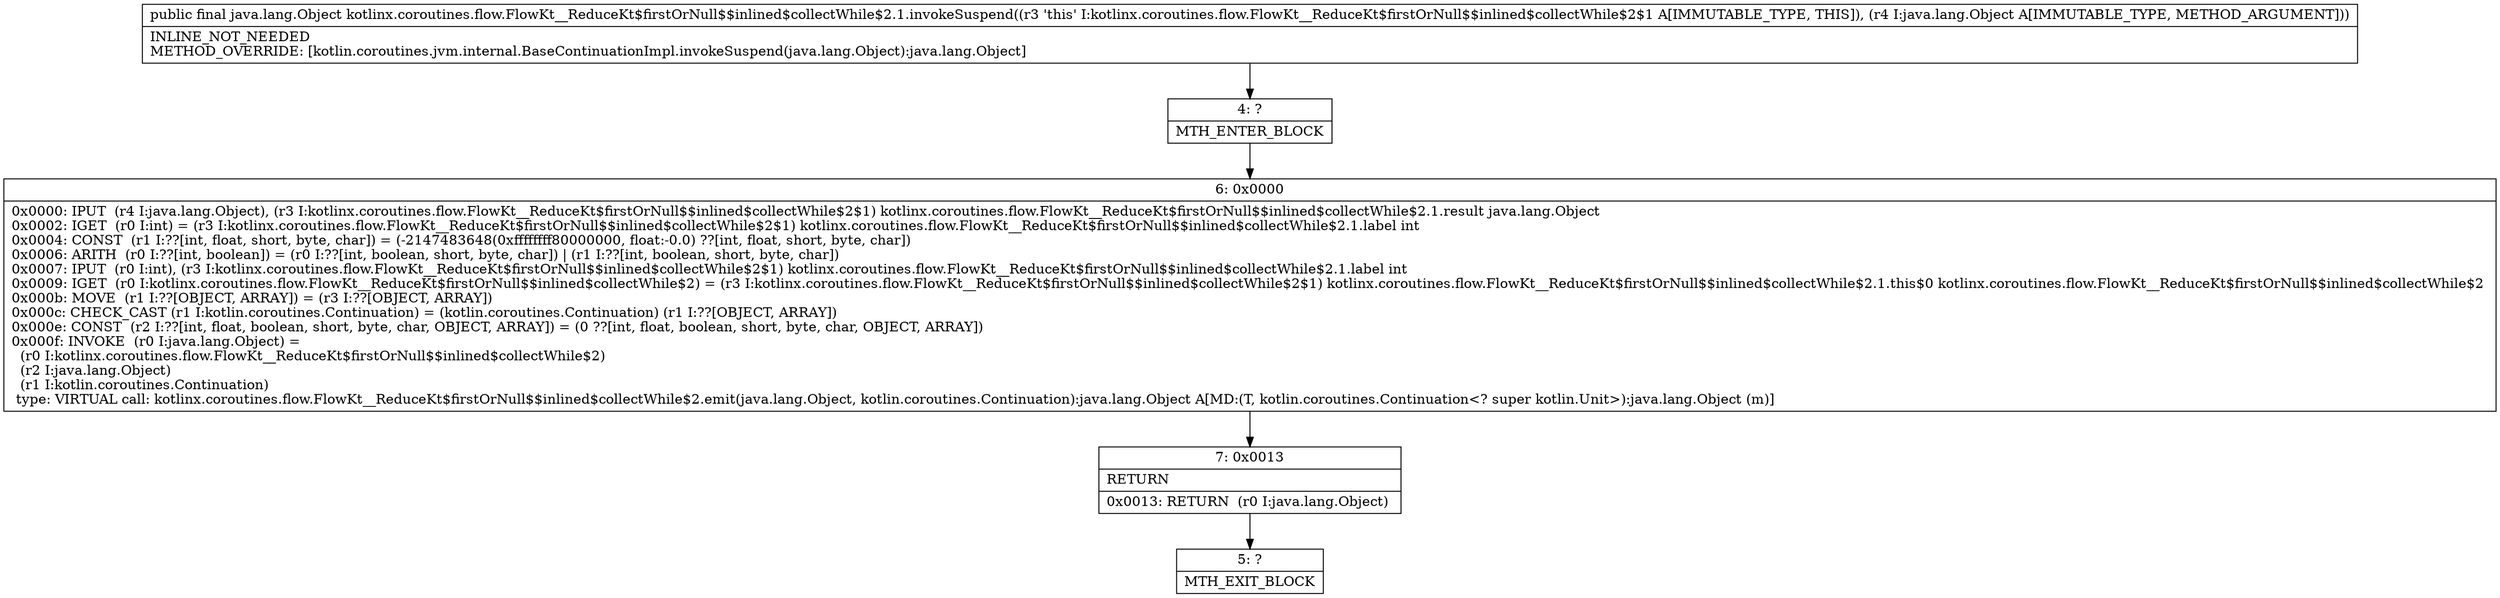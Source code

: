 digraph "CFG forkotlinx.coroutines.flow.FlowKt__ReduceKt$firstOrNull$$inlined$collectWhile$2.1.invokeSuspend(Ljava\/lang\/Object;)Ljava\/lang\/Object;" {
Node_4 [shape=record,label="{4\:\ ?|MTH_ENTER_BLOCK\l}"];
Node_6 [shape=record,label="{6\:\ 0x0000|0x0000: IPUT  (r4 I:java.lang.Object), (r3 I:kotlinx.coroutines.flow.FlowKt__ReduceKt$firstOrNull$$inlined$collectWhile$2$1) kotlinx.coroutines.flow.FlowKt__ReduceKt$firstOrNull$$inlined$collectWhile$2.1.result java.lang.Object \l0x0002: IGET  (r0 I:int) = (r3 I:kotlinx.coroutines.flow.FlowKt__ReduceKt$firstOrNull$$inlined$collectWhile$2$1) kotlinx.coroutines.flow.FlowKt__ReduceKt$firstOrNull$$inlined$collectWhile$2.1.label int \l0x0004: CONST  (r1 I:??[int, float, short, byte, char]) = (\-2147483648(0xffffffff80000000, float:\-0.0) ??[int, float, short, byte, char]) \l0x0006: ARITH  (r0 I:??[int, boolean]) = (r0 I:??[int, boolean, short, byte, char]) \| (r1 I:??[int, boolean, short, byte, char]) \l0x0007: IPUT  (r0 I:int), (r3 I:kotlinx.coroutines.flow.FlowKt__ReduceKt$firstOrNull$$inlined$collectWhile$2$1) kotlinx.coroutines.flow.FlowKt__ReduceKt$firstOrNull$$inlined$collectWhile$2.1.label int \l0x0009: IGET  (r0 I:kotlinx.coroutines.flow.FlowKt__ReduceKt$firstOrNull$$inlined$collectWhile$2) = (r3 I:kotlinx.coroutines.flow.FlowKt__ReduceKt$firstOrNull$$inlined$collectWhile$2$1) kotlinx.coroutines.flow.FlowKt__ReduceKt$firstOrNull$$inlined$collectWhile$2.1.this$0 kotlinx.coroutines.flow.FlowKt__ReduceKt$firstOrNull$$inlined$collectWhile$2 \l0x000b: MOVE  (r1 I:??[OBJECT, ARRAY]) = (r3 I:??[OBJECT, ARRAY]) \l0x000c: CHECK_CAST (r1 I:kotlin.coroutines.Continuation) = (kotlin.coroutines.Continuation) (r1 I:??[OBJECT, ARRAY]) \l0x000e: CONST  (r2 I:??[int, float, boolean, short, byte, char, OBJECT, ARRAY]) = (0 ??[int, float, boolean, short, byte, char, OBJECT, ARRAY]) \l0x000f: INVOKE  (r0 I:java.lang.Object) = \l  (r0 I:kotlinx.coroutines.flow.FlowKt__ReduceKt$firstOrNull$$inlined$collectWhile$2)\l  (r2 I:java.lang.Object)\l  (r1 I:kotlin.coroutines.Continuation)\l type: VIRTUAL call: kotlinx.coroutines.flow.FlowKt__ReduceKt$firstOrNull$$inlined$collectWhile$2.emit(java.lang.Object, kotlin.coroutines.Continuation):java.lang.Object A[MD:(T, kotlin.coroutines.Continuation\<? super kotlin.Unit\>):java.lang.Object (m)]\l}"];
Node_7 [shape=record,label="{7\:\ 0x0013|RETURN\l|0x0013: RETURN  (r0 I:java.lang.Object) \l}"];
Node_5 [shape=record,label="{5\:\ ?|MTH_EXIT_BLOCK\l}"];
MethodNode[shape=record,label="{public final java.lang.Object kotlinx.coroutines.flow.FlowKt__ReduceKt$firstOrNull$$inlined$collectWhile$2.1.invokeSuspend((r3 'this' I:kotlinx.coroutines.flow.FlowKt__ReduceKt$firstOrNull$$inlined$collectWhile$2$1 A[IMMUTABLE_TYPE, THIS]), (r4 I:java.lang.Object A[IMMUTABLE_TYPE, METHOD_ARGUMENT]))  | INLINE_NOT_NEEDED\lMETHOD_OVERRIDE: [kotlin.coroutines.jvm.internal.BaseContinuationImpl.invokeSuspend(java.lang.Object):java.lang.Object]\l}"];
MethodNode -> Node_4;Node_4 -> Node_6;
Node_6 -> Node_7;
Node_7 -> Node_5;
}

